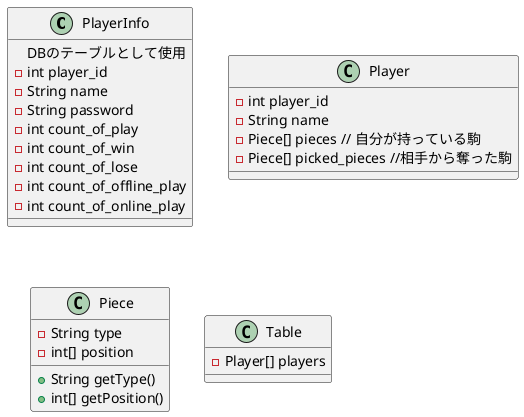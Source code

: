 @startuml classDesign
class PlayerInfo{
    DBのテーブルとして使用
    {field} - int player_id
    {field} - String name
    {field} - String password
    {field} - int count_of_play
    {field} - int count_of_win
    {field} - int count_of_lose
    {field} - int count_of_offline_play
    {field} - int count_of_online_play
}

class Player{
    {field} - int player_id
    {field} - String name
    {field} - Piece[] pieces // 自分が持っている駒
    {field} - Piece[] picked_pieces //相手から奪った駒
}

class Piece{
    {field} - String type
    {field} - int[] position
    {method} + String getType()
    {method} + int[] getPosition()
}

class Table{
    {field} - Player[] players

}

@enduml